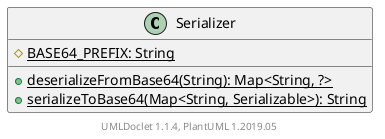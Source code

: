 @startuml

    class Serializer [[Serializer.html]] {
        {static} #BASE64_PREFIX: String
        {static} +deserializeFromBase64(String): Map<String, ?>
        {static} +serializeToBase64(Map<String, Serializable>): String
    }


    center footer UMLDoclet 1.1.4, PlantUML 1.2019.05
@enduml
